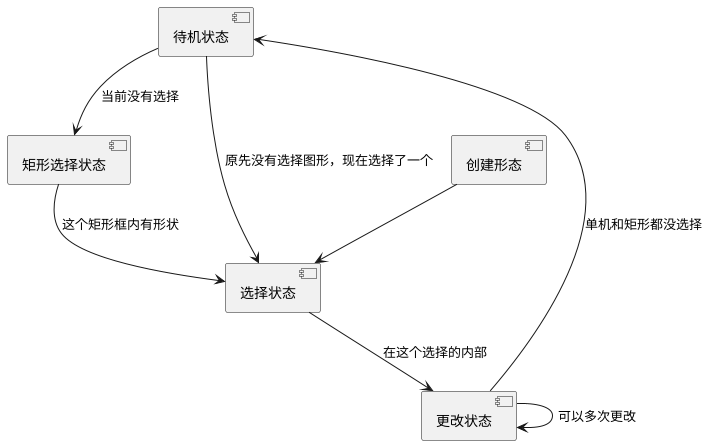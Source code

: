 @startuml 状态图

[待机状态] --> [选择状态] : 原先没有选择图形，现在选择了一个
[选择状态] --> [更改状态] : 在这个选择的内部
[更改状态] --> [更改状态] : 可以多次更改
[更改状态] --> [待机状态] : 单机和矩形都没选择
[待机状态] --> [矩形选择状态] :当前没有选择
[矩形选择状态] --> [选择状态] : 这个矩形框内有形状
[创建形态] --> [选择状态]





@enduml